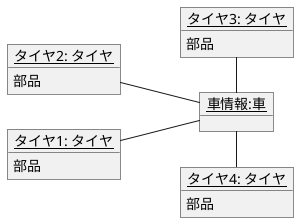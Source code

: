 @startuml
left to right direction
object "<u>タイヤ2: タイヤ</u>" as t2 {
部品
}
object "<u>タイヤ1: タイヤ</u>" as t1 {
部品
}
object "<u>タイヤ3: タイヤ</u>" as t3 {
部品
}
object "<u>タイヤ4: タイヤ</u>" as t4 {
部品
}
object "<u>車情報:車</u>" as car1 {

}

t1 -- car1
t2 -- car1
t3 -right- car1
t4 -left- car1
@enduml